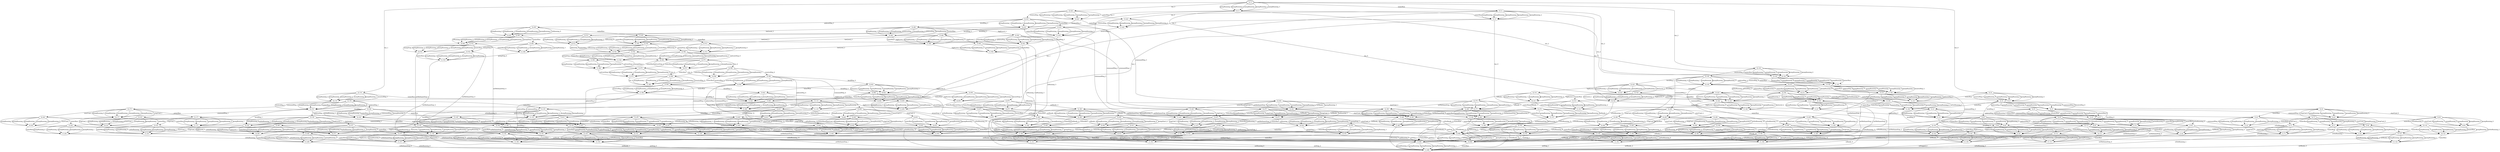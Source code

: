 digraph G {
center = TRUE;
mclimit = 10.0;
nodesep = 0.05;
node [ width=0.25, height=0.25, label="" ];
s0 [ peripheries=2 ];
s0 [label="(2,1)"];
s1 [label="(3,1)"];
s2 [label="(4,1)"];
s3 [label="(2,42)"];
s4 [label="(2,14)"];
s5 [label="(2,13)"];
s6 [label="(2,2)"];
s7 [label="(1,1)"];
s8 [label="(3,42)"];
s9 [label="(3,14)"];
s10 [label="(3,13)"];
s11 [label="(3,2)"];
s12 [label="(4,42)"];
s13 [label="(4,14)"];
s14 [label="(4,13)"];
s15 [label="(4,2)"];
s16 [label="(2,43)"];
s17 [label="(2,16)"];
s18 [label="(2,15)"];
s19 [label="(2,3)"];
s20 [label="(1,42)"];
s21 [label="(1,14)"];
s22 [label="(1,13)"];
s23 [label="(1,2)"];
s24 [label="(3,43)"];
s25 [label="(3,16)"];
s26 [label="(3,15)"];
s27 [label="(3,3)"];
s28 [label="(4,43)"];
s29 [label="(4,16)"];
s30 [label="(4,15)"];
s31 [label="(4,3)"];
s32 [label="(2,46)"];
s33 [label="(2,45)"];
s34 [label="(2,44)"];
s35 [label="(2,22)"];
s36 [label="(2,21)"];
s37 [label="(2,20)"];
s38 [label="(2,19)"];
s39 [label="(2,18)"];
s40 [label="(2,17)"];
s41 [label="(2,6)"];
s42 [label="(2,5)"];
s43 [label="(2,4)"];
s44 [label="(1,43)"];
s45 [label="(1,16)"];
s46 [label="(1,15)"];
s47 [label="(1,3)"];
s48 [label="(3,46)"];
s49 [label="(3,45)"];
s50 [label="(3,44)"];
s51 [label="(3,22)"];
s52 [label="(3,21)"];
s53 [label="(3,20)"];
s54 [label="(3,19)"];
s55 [label="(3,18)"];
s56 [label="(3,17)"];
s57 [label="(3,6)"];
s58 [label="(3,5)"];
s59 [label="(3,4)"];
s60 [label="(4,46)"];
s61 [label="(4,45)"];
s62 [label="(4,44)"];
s63 [label="(4,22)"];
s64 [label="(4,21)"];
s65 [label="(4,20)"];
s66 [label="(4,19)"];
s67 [label="(4,18)"];
s68 [label="(4,17)"];
s69 [label="(4,6)"];
s70 [label="(4,5)"];
s71 [label="(4,4)"];
s72 [label="(2,51)"];
s73 [label="(2,50)"];
s74 [label="(2,49)"];
s75 [label="(2,48)"];
s76 [label="(2,47)"];
s77 [label="(2,32)"];
s78 [label="(2,31)"];
s79 [label="(2,30)"];
s80 [label="(2,29)"];
s81 [label="(2,28)"];
s82 [label="(2,27)"];
s83 [label="(2,26)"];
s84 [label="(2,25)"];
s85 [label="(2,24)"];
s86 [label="(2,23)"];
s87 [label="(2,11)"];
s88 [label="(2,10)"];
s89 [label="(2,9)"];
s90 [label="(2,8)"];
s91 [label="(2,7)"];
s92 [label="(1,46)"];
s93 [label="(1,45)"];
s94 [label="(1,44)"];
s95 [label="(1,22)"];
s96 [label="(1,21)"];
s97 [label="(1,20)"];
s98 [label="(1,19)"];
s99 [label="(1,18)"];
s100 [label="(1,17)"];
s101 [label="(1,6)"];
s102 [label="(1,5)"];
s103 [label="(1,4)"];
s104 [label="(3,51)"];
s105 [label="(3,50)"];
s106 [label="(3,49)"];
s107 [label="(3,48)"];
s108 [label="(3,47)"];
s109 [label="(3,32)"];
s110 [label="(3,31)"];
s111 [label="(3,30)"];
s112 [label="(3,29)"];
s113 [label="(3,28)"];
s114 [label="(3,27)"];
s115 [label="(3,26)"];
s116 [label="(3,25)"];
s117 [label="(3,24)"];
s118 [label="(3,23)"];
s119 [label="(3,11)"];
s120 [label="(3,10)"];
s121 [label="(3,9)"];
s122 [label="(3,8)"];
s123 [label="(3,7)"];
s124 [label="(4,51)"];
s125 [label="(4,50)"];
s126 [label="(4,49)"];
s127 [label="(4,48)"];
s128 [label="(4,47)"];
s129 [label="(4,32)"];
s130 [label="(4,31)"];
s131 [label="(4,30)"];
s132 [label="(4,29)"];
s133 [label="(4,28)"];
s134 [label="(4,27)"];
s135 [label="(4,26)"];
s136 [label="(4,25)"];
s137 [label="(4,24)"];
s138 [label="(4,23)"];
s139 [label="(4,11)"];
s140 [label="(4,10)"];
s141 [label="(4,9)"];
s142 [label="(4,8)"];
s143 [label="(4,7)"];
s144 [label="(2,54)"];
s145 [label="(2,68)"];
s146 [label="(2,53)"];
s147 [label="(2,52)"];
s148 [label="(2,37)"];
s149 [label="(2,36)"];
s150 [label="(2,35)"];
s151 [label="(2,34)"];
s152 [label="(2,33)"];
s153 [label="(2,12)"];
s154 [label="(1,51)"];
s155 [label="(1,50)"];
s156 [label="(1,49)"];
s157 [label="(1,48)"];
s158 [label="(1,47)"];
s159 [label="(1,32)"];
s160 [label="(1,31)"];
s161 [label="(1,30)"];
s162 [label="(1,29)"];
s163 [label="(1,28)"];
s164 [label="(1,27)"];
s165 [label="(1,26)"];
s166 [label="(1,25)"];
s167 [label="(1,24)"];
s168 [label="(1,23)"];
s169 [label="(1,11)"];
s170 [label="(1,10)"];
s171 [label="(1,9)"];
s172 [label="(1,8)"];
s173 [label="(1,7)"];
s174 [label="(3,54)"];
s175 [label="(3,68)"];
s176 [label="(3,53)"];
s177 [label="(3,52)"];
s178 [label="(3,37)"];
s179 [label="(3,36)"];
s180 [label="(3,35)"];
s181 [label="(3,34)"];
s182 [label="(3,33)"];
s183 [label="(3,12)"];
s184 [label="(4,54)"];
s185 [label="(4,68)"];
s186 [label="(4,53)"];
s187 [label="(4,52)"];
s188 [label="(4,37)"];
s189 [label="(4,36)"];
s190 [label="(4,35)"];
s191 [label="(4,34)"];
s192 [label="(4,33)"];
s193 [label="(4,12)"];
s194 [label="(2,56)"];
s195 [label="(2,55)"];
s196 [label="(2,39)"];
s197 [label="(2,38)"];
s198 [label="(1,54)"];
s199 [label="(1,68)"];
s200 [label="(1,53)"];
s201 [label="(1,52)"];
s202 [label="(1,37)"];
s203 [label="(1,36)"];
s204 [label="(1,35)"];
s205 [label="(1,34)"];
s206 [label="(1,33)"];
s207 [label="(1,12)"];
s208 [label="(3,56)"];
s209 [label="(3,55)"];
s210 [label="(3,39)"];
s211 [label="(3,38)"];
s212 [label="(4,56)"];
s213 [label="(4,55)"];
s214 [label="(4,39)"];
s215 [label="(4,38)"];
s216 [label="(2,57)"];
s217 [label="(2,40)"];
s218 [label="(1,56)"];
s219 [label="(1,55)"];
s220 [label="(1,39)"];
s221 [label="(1,38)"];
s222 [label="(3,57)"];
s223 [label="(3,40)"];
s224 [label="(4,57)"];
s225 [label="(4,40)"];
s226 [label="(2,58)"];
s227 [label="(2,41)"];
s228 [label="(1,57)"];
s229 [label="(1,40)"];
s230 [label="(3,58)"];
s231 [label="(3,41)"];
s232 [label="(4,58)"];
s233 [label="(4,41)"];
s234 [label="(2,59)"];
s235 [label="(1,58)"];
s236 [label="(1,41)"];
s237 [label="(3,59)"];
s238 [label="(4,59)"];
s239 [label="(2,62)"];
s240 [label="(2,61)"];
s241 [label="(2,60)"];
s242 [label="(1,59)"];
s243 [label="(3,62)"];
s244 [label="(3,61)"];
s245 [label="(3,60)"];
s246 [label="(4,62)"];
s247 [label="(4,61)"];
s248 [label="(4,60)"];
s249 [label="(2,66)"];
s250 [label="(2,65)"];
s251 [label="(2,64)"];
s252 [label="(2,63)"];
s253 [label="(1,62)"];
s254 [label="(1,61)"];
s255 [label="(1,60)"];
s256 [label="(3,66)"];
s257 [label="(3,65)"];
s258 [label="(3,64)"];
s259 [label="(3,63)"];
s260 [label="(4,66)"];
s261 [label="(4,65)"];
s262 [label="(4,64)"];
s263 [label="(4,63)"];
s264 [label="(2,67)"];
s265 [label="(1,66)"];
s266 [label="(1,65)"];
s267 [label="(1,64)"];
s268 [label="(1,63)"];
s269 [label="(3,67)"];
s270 [label="(4,67)"];
s271 [label="(1,67)"];
s0->s1[label="waterRise"];
s0->s2[label="pumpRunning_0"];
s0->s2[label="pumpRunning_1"];
s0->s2[label="pumpRunning_2"];
s0->s2[label="pumpRunning_3"];
s0->s2[label="pumpRunning_4"];
s0->s3[label="tau_3"];
s0->s4[label="tau_2"];
s0->s5[label="tau_1"];
s0->s6[label="tau_0"];
s1->s7[label="pumpRunning_0"];
s1->s7[label="pumpRunning_1"];
s1->s7[label="pumpRunning_2"];
s1->s7[label="pumpRunning_3"];
s1->s7[label="pumpRunning_4"];
s1->s8[label="tau_3"];
s1->s9[label="tau_2"];
s1->s10[label="tau_1"];
s1->s11[label="tau_0"];
s2->s7[label="waterRise"];
s2->s12[label="tau_3"];
s2->s13[label="tau_2"];
s2->s14[label="tau_1"];
s2->s15[label="tau_0"];
s3->s8[label="waterRise"];
s3->s12[label="pumpRunning_0"];
s3->s12[label="pumpRunning_1"];
s3->s12[label="pumpRunning_2"];
s3->s12[label="pumpRunning_3"];
s3->s12[label="pumpRunning_4"];
s3->s16[label="receiveMsg_3"];
s4->s9[label="waterRise"];
s4->s13[label="pumpRunning_0"];
s4->s13[label="pumpRunning_1"];
s4->s13[label="pumpRunning_2"];
s4->s13[label="pumpRunning_3"];
s4->s13[label="pumpRunning_4"];
s4->s17[label="receiveMsg_2"];
s5->s10[label="waterRise"];
s5->s14[label="pumpRunning_0"];
s5->s14[label="pumpRunning_1"];
s5->s14[label="pumpRunning_2"];
s5->s14[label="pumpRunning_3"];
s5->s14[label="pumpRunning_4"];
s5->s18[label="receiveMsg_1"];
s6->s11[label="waterRise"];
s6->s15[label="pumpRunning_0"];
s6->s15[label="pumpRunning_1"];
s6->s15[label="pumpRunning_2"];
s6->s15[label="pumpRunning_3"];
s6->s15[label="pumpRunning_4"];
s6->s19[label="receiveMsg_0"];
s7->s20[label="tau_3"];
s7->s21[label="tau_2"];
s7->s22[label="tau_1"];
s7->s23[label="tau_0"];
s8->s20[label="pumpRunning_0"];
s8->s20[label="pumpRunning_1"];
s8->s20[label="pumpRunning_2"];
s8->s20[label="pumpRunning_3"];
s8->s20[label="pumpRunning_4"];
s8->s24[label="receiveMsg_3"];
s9->s21[label="pumpRunning_0"];
s9->s21[label="pumpRunning_1"];
s9->s21[label="pumpRunning_2"];
s9->s21[label="pumpRunning_3"];
s9->s21[label="pumpRunning_4"];
s9->s25[label="receiveMsg_2"];
s10->s22[label="pumpRunning_0"];
s10->s22[label="pumpRunning_1"];
s10->s22[label="pumpRunning_2"];
s10->s22[label="pumpRunning_3"];
s10->s22[label="pumpRunning_4"];
s10->s26[label="receiveMsg_1"];
s11->s23[label="pumpRunning_0"];
s11->s23[label="pumpRunning_1"];
s11->s23[label="pumpRunning_2"];
s11->s23[label="pumpRunning_3"];
s11->s23[label="pumpRunning_4"];
s11->s27[label="receiveMsg_0"];
s12->s20[label="waterRise"];
s12->s28[label="receiveMsg_3"];
s13->s21[label="waterRise"];
s13->s29[label="receiveMsg_2"];
s14->s22[label="waterRise"];
s14->s30[label="receiveMsg_1"];
s15->s23[label="waterRise"];
s15->s31[label="receiveMsg_0"];
s16->s24[label="waterRise"];
s16->s28[label="pumpRunning_0"];
s16->s28[label="pumpRunning_1"];
s16->s28[label="pumpRunning_2"];
s16->s28[label="pumpRunning_3"];
s16->s28[label="pumpRunning_4"];
s16->s32[label="levelMsg_3"];
s16->s33[label="palarmMsg_3"];
s16->s34[label="commandMsg_3"];
s17->s25[label="waterRise"];
s17->s29[label="pumpRunning_0"];
s17->s29[label="pumpRunning_1"];
s17->s29[label="pumpRunning_2"];
s17->s29[label="pumpRunning_3"];
s17->s29[label="pumpRunning_4"];
s17->s35[label="levelMsg_2"];
s17->s36[label="palarmMsg_2"];
s17->s37[label="commandMsg_2"];
s18->s26[label="waterRise"];
s18->s30[label="pumpRunning_0"];
s18->s30[label="pumpRunning_1"];
s18->s30[label="pumpRunning_2"];
s18->s30[label="pumpRunning_3"];
s18->s30[label="pumpRunning_4"];
s18->s38[label="levelMsg_1"];
s18->s39[label="palarmMsg_1"];
s18->s40[label="commandMsg_1"];
s19->s27[label="waterRise"];
s19->s31[label="pumpRunning_0"];
s19->s31[label="pumpRunning_1"];
s19->s31[label="pumpRunning_2"];
s19->s31[label="pumpRunning_3"];
s19->s31[label="pumpRunning_4"];
s19->s41[label="levelMsg_0"];
s19->s42[label="palarmMsg_0"];
s19->s43[label="commandMsg_0"];
s20->s44[label="receiveMsg_3"];
s21->s45[label="receiveMsg_2"];
s22->s46[label="receiveMsg_1"];
s23->s47[label="receiveMsg_0"];
s24->s44[label="pumpRunning_0"];
s24->s44[label="pumpRunning_1"];
s24->s44[label="pumpRunning_2"];
s24->s44[label="pumpRunning_3"];
s24->s44[label="pumpRunning_4"];
s24->s48[label="levelMsg_3"];
s24->s49[label="palarmMsg_3"];
s24->s50[label="commandMsg_3"];
s25->s45[label="pumpRunning_0"];
s25->s45[label="pumpRunning_1"];
s25->s45[label="pumpRunning_2"];
s25->s45[label="pumpRunning_3"];
s25->s45[label="pumpRunning_4"];
s25->s51[label="levelMsg_2"];
s25->s52[label="palarmMsg_2"];
s25->s53[label="commandMsg_2"];
s26->s46[label="pumpRunning_0"];
s26->s46[label="pumpRunning_1"];
s26->s46[label="pumpRunning_2"];
s26->s46[label="pumpRunning_3"];
s26->s46[label="pumpRunning_4"];
s26->s54[label="levelMsg_1"];
s26->s55[label="palarmMsg_1"];
s26->s56[label="commandMsg_1"];
s27->s47[label="pumpRunning_0"];
s27->s47[label="pumpRunning_1"];
s27->s47[label="pumpRunning_2"];
s27->s47[label="pumpRunning_3"];
s27->s47[label="pumpRunning_4"];
s27->s57[label="levelMsg_0"];
s27->s58[label="palarmMsg_0"];
s27->s59[label="commandMsg_0"];
s28->s44[label="waterRise"];
s28->s60[label="levelMsg_3"];
s28->s61[label="palarmMsg_3"];
s28->s62[label="commandMsg_3"];
s29->s45[label="waterRise"];
s29->s63[label="levelMsg_2"];
s29->s64[label="palarmMsg_2"];
s29->s65[label="commandMsg_2"];
s30->s46[label="waterRise"];
s30->s66[label="levelMsg_1"];
s30->s67[label="palarmMsg_1"];
s30->s68[label="commandMsg_1"];
s31->s47[label="waterRise"];
s31->s69[label="levelMsg_0"];
s31->s70[label="palarmMsg_0"];
s31->s71[label="commandMsg_0"];
s32->s48[label="waterRise"];
s32->s60[label="pumpRunning_0"];
s32->s60[label="pumpRunning_1"];
s32->s60[label="pumpRunning_2"];
s32->s60[label="pumpRunning_3"];
s32->s60[label="pumpRunning_4"];
s32->s72[label="lowLevel_3"];
s32->s73[label="highLevel_3"];
s33->s49[label="waterRise"];
s33->s61[label="pumpRunning_0"];
s33->s61[label="pumpRunning_1"];
s33->s61[label="pumpRunning_2"];
s33->s61[label="pumpRunning_3"];
s33->s61[label="pumpRunning_4"];
s33->s74[label="isRunning_0"];
s34->s50[label="waterRise"];
s34->s62[label="pumpRunning_0"];
s34->s62[label="pumpRunning_1"];
s34->s62[label="pumpRunning_2"];
s34->s62[label="pumpRunning_3"];
s34->s62[label="pumpRunning_4"];
s34->s75[label="startCmd_3"];
s34->s76[label="stopCmd_3"];
s35->s51[label="waterRise"];
s35->s63[label="pumpRunning_0"];
s35->s63[label="pumpRunning_1"];
s35->s63[label="pumpRunning_2"];
s35->s63[label="pumpRunning_3"];
s35->s63[label="pumpRunning_4"];
s35->s77[label="lowLevel_2"];
s35->s78[label="highLevel_2"];
s36->s52[label="waterRise"];
s36->s64[label="pumpRunning_0"];
s36->s64[label="pumpRunning_1"];
s36->s64[label="pumpRunning_2"];
s36->s64[label="pumpRunning_3"];
s36->s64[label="pumpRunning_4"];
s36->s79[label="isNotRunning_5"];
s37->s53[label="waterRise"];
s37->s65[label="pumpRunning_0"];
s37->s65[label="pumpRunning_1"];
s37->s65[label="pumpRunning_2"];
s37->s65[label="pumpRunning_3"];
s37->s65[label="pumpRunning_4"];
s37->s80[label="startCmd_2"];
s37->s81[label="stopCmd_2"];
s38->s54[label="waterRise"];
s38->s66[label="pumpRunning_0"];
s38->s66[label="pumpRunning_1"];
s38->s66[label="pumpRunning_2"];
s38->s66[label="pumpRunning_3"];
s38->s66[label="pumpRunning_4"];
s38->s82[label="lowLevel_1"];
s38->s83[label="highLevel_1"];
s39->s55[label="waterRise"];
s39->s67[label="pumpRunning_0"];
s39->s67[label="pumpRunning_1"];
s39->s67[label="pumpRunning_2"];
s39->s67[label="pumpRunning_3"];
s39->s67[label="pumpRunning_4"];
s39->s84[label="isNotRunning_4"];
s40->s56[label="waterRise"];
s40->s68[label="pumpRunning_0"];
s40->s68[label="pumpRunning_1"];
s40->s68[label="pumpRunning_2"];
s40->s68[label="pumpRunning_3"];
s40->s68[label="pumpRunning_4"];
s40->s85[label="startCmd_1"];
s40->s86[label="stopCmd_1"];
s41->s57[label="waterRise"];
s41->s69[label="pumpRunning_0"];
s41->s69[label="pumpRunning_1"];
s41->s69[label="pumpRunning_2"];
s41->s69[label="pumpRunning_3"];
s41->s69[label="pumpRunning_4"];
s41->s87[label="lowLevel_0"];
s41->s88[label="highLevel_0"];
s42->s58[label="waterRise"];
s42->s70[label="pumpRunning_0"];
s42->s70[label="pumpRunning_1"];
s42->s70[label="pumpRunning_2"];
s42->s70[label="pumpRunning_3"];
s42->s70[label="pumpRunning_4"];
s42->s89[label="isNotRunning_0"];
s43->s59[label="waterRise"];
s43->s71[label="pumpRunning_0"];
s43->s71[label="pumpRunning_1"];
s43->s71[label="pumpRunning_2"];
s43->s71[label="pumpRunning_3"];
s43->s71[label="pumpRunning_4"];
s43->s90[label="startCmd_0"];
s43->s91[label="stopCmd_0"];
s44->s92[label="levelMsg_3"];
s44->s93[label="palarmMsg_3"];
s44->s94[label="commandMsg_3"];
s45->s95[label="levelMsg_2"];
s45->s96[label="palarmMsg_2"];
s45->s97[label="commandMsg_2"];
s46->s98[label="levelMsg_1"];
s46->s99[label="palarmMsg_1"];
s46->s100[label="commandMsg_1"];
s47->s101[label="levelMsg_0"];
s47->s102[label="palarmMsg_0"];
s47->s103[label="commandMsg_0"];
s48->s92[label="pumpRunning_0"];
s48->s92[label="pumpRunning_1"];
s48->s92[label="pumpRunning_2"];
s48->s92[label="pumpRunning_3"];
s48->s92[label="pumpRunning_4"];
s48->s104[label="lowLevel_3"];
s48->s105[label="highLevel_3"];
s49->s93[label="pumpRunning_0"];
s49->s93[label="pumpRunning_1"];
s49->s93[label="pumpRunning_2"];
s49->s93[label="pumpRunning_3"];
s49->s93[label="pumpRunning_4"];
s49->s106[label="isRunning_0"];
s50->s94[label="pumpRunning_0"];
s50->s94[label="pumpRunning_1"];
s50->s94[label="pumpRunning_2"];
s50->s94[label="pumpRunning_3"];
s50->s94[label="pumpRunning_4"];
s50->s107[label="startCmd_3"];
s50->s108[label="stopCmd_3"];
s51->s95[label="pumpRunning_0"];
s51->s95[label="pumpRunning_1"];
s51->s95[label="pumpRunning_2"];
s51->s95[label="pumpRunning_3"];
s51->s95[label="pumpRunning_4"];
s51->s109[label="lowLevel_2"];
s51->s110[label="highLevel_2"];
s52->s96[label="pumpRunning_0"];
s52->s96[label="pumpRunning_1"];
s52->s96[label="pumpRunning_2"];
s52->s96[label="pumpRunning_3"];
s52->s96[label="pumpRunning_4"];
s52->s111[label="isNotRunning_5"];
s53->s97[label="pumpRunning_0"];
s53->s97[label="pumpRunning_1"];
s53->s97[label="pumpRunning_2"];
s53->s97[label="pumpRunning_3"];
s53->s97[label="pumpRunning_4"];
s53->s112[label="startCmd_2"];
s53->s113[label="stopCmd_2"];
s54->s98[label="pumpRunning_0"];
s54->s98[label="pumpRunning_1"];
s54->s98[label="pumpRunning_2"];
s54->s98[label="pumpRunning_3"];
s54->s98[label="pumpRunning_4"];
s54->s114[label="lowLevel_1"];
s54->s115[label="highLevel_1"];
s55->s99[label="pumpRunning_0"];
s55->s99[label="pumpRunning_1"];
s55->s99[label="pumpRunning_2"];
s55->s99[label="pumpRunning_3"];
s55->s99[label="pumpRunning_4"];
s55->s116[label="isNotRunning_4"];
s56->s100[label="pumpRunning_0"];
s56->s100[label="pumpRunning_1"];
s56->s100[label="pumpRunning_2"];
s56->s100[label="pumpRunning_3"];
s56->s100[label="pumpRunning_4"];
s56->s117[label="startCmd_1"];
s56->s118[label="stopCmd_1"];
s57->s101[label="pumpRunning_0"];
s57->s101[label="pumpRunning_1"];
s57->s101[label="pumpRunning_2"];
s57->s101[label="pumpRunning_3"];
s57->s101[label="pumpRunning_4"];
s57->s119[label="lowLevel_0"];
s57->s120[label="highLevel_0"];
s58->s102[label="pumpRunning_0"];
s58->s102[label="pumpRunning_1"];
s58->s102[label="pumpRunning_2"];
s58->s102[label="pumpRunning_3"];
s58->s102[label="pumpRunning_4"];
s58->s121[label="isNotRunning_0"];
s59->s103[label="pumpRunning_0"];
s59->s103[label="pumpRunning_1"];
s59->s103[label="pumpRunning_2"];
s59->s103[label="pumpRunning_3"];
s59->s103[label="pumpRunning_4"];
s59->s122[label="startCmd_0"];
s59->s123[label="stopCmd_0"];
s60->s92[label="waterRise"];
s60->s124[label="lowLevel_3"];
s60->s125[label="highLevel_3"];
s61->s93[label="waterRise"];
s61->s126[label="isRunning_0"];
s62->s94[label="waterRise"];
s62->s127[label="startCmd_3"];
s62->s128[label="stopCmd_3"];
s63->s95[label="waterRise"];
s63->s129[label="lowLevel_2"];
s63->s130[label="highLevel_2"];
s64->s96[label="waterRise"];
s64->s131[label="isNotRunning_5"];
s65->s97[label="waterRise"];
s65->s132[label="startCmd_2"];
s65->s133[label="stopCmd_2"];
s66->s98[label="waterRise"];
s66->s134[label="lowLevel_1"];
s66->s135[label="highLevel_1"];
s67->s99[label="waterRise"];
s67->s136[label="isNotRunning_4"];
s68->s100[label="waterRise"];
s68->s137[label="startCmd_1"];
s68->s138[label="stopCmd_1"];
s69->s101[label="waterRise"];
s69->s139[label="lowLevel_0"];
s69->s140[label="highLevel_0"];
s70->s102[label="waterRise"];
s70->s141[label="isNotRunning_0"];
s71->s103[label="waterRise"];
s71->s142[label="startCmd_0"];
s71->s143[label="stopCmd_0"];
s72->s104[label="waterRise"];
s72->s124[label="pumpRunning_0"];
s72->s124[label="pumpRunning_1"];
s72->s124[label="pumpRunning_2"];
s72->s124[label="pumpRunning_3"];
s72->s124[label="pumpRunning_4"];
s72->s144[label="isRunning_4"];
s73->s105[label="waterRise"];
s73->s125[label="pumpRunning_0"];
s73->s125[label="pumpRunning_1"];
s73->s125[label="pumpRunning_2"];
s73->s125[label="pumpRunning_3"];
s73->s125[label="pumpRunning_4"];
s73->s145[label="isRunning_3"];
s74->s106[label="waterRise"];
s74->s126[label="pumpRunning_0"];
s74->s126[label="pumpRunning_1"];
s74->s126[label="pumpRunning_2"];
s74->s126[label="pumpRunning_3"];
s74->s126[label="pumpRunning_4"];
s74->s146[label="pumpStop_0"];
s75->s107[label="waterRise"];
s75->s127[label="pumpRunning_0"];
s75->s127[label="pumpRunning_1"];
s75->s127[label="pumpRunning_2"];
s75->s127[label="pumpRunning_3"];
s75->s127[label="pumpRunning_4"];
s75->s145[label="isRunning_2"];
s76->s108[label="waterRise"];
s76->s128[label="pumpRunning_0"];
s76->s128[label="pumpRunning_1"];
s76->s128[label="pumpRunning_2"];
s76->s128[label="pumpRunning_3"];
s76->s128[label="pumpRunning_4"];
s76->s147[label="isRunning_1"];
s77->s109[label="waterRise"];
s77->s129[label="pumpRunning_0"];
s77->s129[label="pumpRunning_1"];
s77->s129[label="pumpRunning_2"];
s77->s129[label="pumpRunning_3"];
s77->s129[label="pumpRunning_4"];
s77->s145[label="isNotRunning_11"];
s78->s110[label="waterRise"];
s78->s130[label="pumpRunning_0"];
s78->s130[label="pumpRunning_1"];
s78->s130[label="pumpRunning_2"];
s78->s130[label="pumpRunning_3"];
s78->s130[label="pumpRunning_4"];
s78->s148[label="isReady_1"];
s79->s111[label="waterRise"];
s79->s131[label="pumpRunning_0"];
s79->s131[label="pumpRunning_1"];
s79->s131[label="pumpRunning_2"];
s79->s131[label="pumpRunning_3"];
s79->s131[label="pumpRunning_4"];
s79->s145[label="setMethaneStop_2"];
s80->s112[label="waterRise"];
s80->s132[label="pumpRunning_0"];
s80->s132[label="pumpRunning_1"];
s80->s132[label="pumpRunning_2"];
s80->s132[label="pumpRunning_3"];
s80->s132[label="pumpRunning_4"];
s80->s145[label="isReady_0"];
s80->s149[label="isNotRunning_10"];
s81->s113[label="waterRise"];
s81->s133[label="pumpRunning_0"];
s81->s133[label="pumpRunning_1"];
s81->s133[label="pumpRunning_2"];
s81->s133[label="pumpRunning_3"];
s81->s133[label="pumpRunning_4"];
s81->s150[label="isNotRunning_9"];
s82->s114[label="waterRise"];
s82->s134[label="pumpRunning_0"];
s82->s134[label="pumpRunning_1"];
s82->s134[label="pumpRunning_2"];
s82->s134[label="pumpRunning_3"];
s82->s134[label="pumpRunning_4"];
s82->s145[label="isNotRunning_8"];
s83->s115[label="waterRise"];
s83->s135[label="pumpRunning_0"];
s83->s135[label="pumpRunning_1"];
s83->s135[label="pumpRunning_2"];
s83->s135[label="pumpRunning_3"];
s83->s135[label="pumpRunning_4"];
s83->s145[label="isMethaneStop_0"];
s84->s116[label="waterRise"];
s84->s136[label="pumpRunning_0"];
s84->s136[label="pumpRunning_1"];
s84->s136[label="pumpRunning_2"];
s84->s136[label="pumpRunning_3"];
s84->s136[label="pumpRunning_4"];
s84->s145[label="setMethaneStop_1"];
s85->s117[label="waterRise"];
s85->s137[label="pumpRunning_0"];
s85->s137[label="pumpRunning_1"];
s85->s137[label="pumpRunning_2"];
s85->s137[label="pumpRunning_3"];
s85->s137[label="pumpRunning_4"];
s85->s151[label="isNotRunning_7"];
s86->s118[label="waterRise"];
s86->s138[label="pumpRunning_0"];
s86->s138[label="pumpRunning_1"];
s86->s138[label="pumpRunning_2"];
s86->s138[label="pumpRunning_3"];
s86->s138[label="pumpRunning_4"];
s86->s152[label="isNotRunning_6"];
s87->s119[label="waterRise"];
s87->s139[label="pumpRunning_0"];
s87->s139[label="pumpRunning_1"];
s87->s139[label="pumpRunning_2"];
s87->s139[label="pumpRunning_3"];
s87->s139[label="pumpRunning_4"];
s87->s145[label="isNotRunning_3"];
s88->s120[label="waterRise"];
s88->s140[label="pumpRunning_0"];
s88->s140[label="pumpRunning_1"];
s88->s140[label="pumpRunning_2"];
s88->s140[label="pumpRunning_3"];
s88->s140[label="pumpRunning_4"];
s88->s145[label="isStopped_0"];
s89->s121[label="waterRise"];
s89->s141[label="pumpRunning_0"];
s89->s141[label="pumpRunning_1"];
s89->s141[label="pumpRunning_2"];
s89->s141[label="pumpRunning_3"];
s89->s141[label="pumpRunning_4"];
s89->s145[label="setMethaneStop_0"];
s90->s122[label="waterRise"];
s90->s142[label="pumpRunning_0"];
s90->s142[label="pumpRunning_1"];
s90->s142[label="pumpRunning_2"];
s90->s142[label="pumpRunning_3"];
s90->s142[label="pumpRunning_4"];
s90->s153[label="isNotRunning_2"];
s91->s123[label="waterRise"];
s91->s143[label="pumpRunning_0"];
s91->s143[label="pumpRunning_1"];
s91->s143[label="pumpRunning_2"];
s91->s143[label="pumpRunning_3"];
s91->s143[label="pumpRunning_4"];
s91->s145[label="isNotRunning_1"];
s92->s154[label="lowLevel_3"];
s92->s155[label="highLevel_3"];
s93->s156[label="isRunning_0"];
s94->s157[label="startCmd_3"];
s94->s158[label="stopCmd_3"];
s95->s159[label="lowLevel_2"];
s95->s160[label="highLevel_2"];
s96->s161[label="isNotRunning_5"];
s97->s162[label="startCmd_2"];
s97->s163[label="stopCmd_2"];
s98->s164[label="lowLevel_1"];
s98->s165[label="highLevel_1"];
s99->s166[label="isNotRunning_4"];
s100->s167[label="startCmd_1"];
s100->s168[label="stopCmd_1"];
s101->s169[label="lowLevel_0"];
s101->s170[label="highLevel_0"];
s102->s171[label="isNotRunning_0"];
s103->s172[label="startCmd_0"];
s103->s173[label="stopCmd_0"];
s104->s154[label="pumpRunning_0"];
s104->s154[label="pumpRunning_1"];
s104->s154[label="pumpRunning_2"];
s104->s154[label="pumpRunning_3"];
s104->s154[label="pumpRunning_4"];
s104->s174[label="isRunning_4"];
s105->s155[label="pumpRunning_0"];
s105->s155[label="pumpRunning_1"];
s105->s155[label="pumpRunning_2"];
s105->s155[label="pumpRunning_3"];
s105->s155[label="pumpRunning_4"];
s105->s175[label="isRunning_3"];
s106->s156[label="pumpRunning_0"];
s106->s156[label="pumpRunning_1"];
s106->s156[label="pumpRunning_2"];
s106->s156[label="pumpRunning_3"];
s106->s156[label="pumpRunning_4"];
s106->s176[label="pumpStop_0"];
s107->s157[label="pumpRunning_0"];
s107->s157[label="pumpRunning_1"];
s107->s157[label="pumpRunning_2"];
s107->s157[label="pumpRunning_3"];
s107->s157[label="pumpRunning_4"];
s107->s175[label="isRunning_2"];
s108->s158[label="pumpRunning_0"];
s108->s158[label="pumpRunning_1"];
s108->s158[label="pumpRunning_2"];
s108->s158[label="pumpRunning_3"];
s108->s158[label="pumpRunning_4"];
s108->s177[label="isRunning_1"];
s109->s159[label="pumpRunning_0"];
s109->s159[label="pumpRunning_1"];
s109->s159[label="pumpRunning_2"];
s109->s159[label="pumpRunning_3"];
s109->s159[label="pumpRunning_4"];
s109->s175[label="isNotRunning_11"];
s110->s160[label="pumpRunning_0"];
s110->s160[label="pumpRunning_1"];
s110->s160[label="pumpRunning_2"];
s110->s160[label="pumpRunning_3"];
s110->s160[label="pumpRunning_4"];
s110->s178[label="isReady_1"];
s111->s161[label="pumpRunning_0"];
s111->s161[label="pumpRunning_1"];
s111->s161[label="pumpRunning_2"];
s111->s161[label="pumpRunning_3"];
s111->s161[label="pumpRunning_4"];
s111->s175[label="setMethaneStop_2"];
s112->s162[label="pumpRunning_0"];
s112->s162[label="pumpRunning_1"];
s112->s162[label="pumpRunning_2"];
s112->s162[label="pumpRunning_3"];
s112->s162[label="pumpRunning_4"];
s112->s175[label="isReady_0"];
s112->s179[label="isNotRunning_10"];
s113->s163[label="pumpRunning_0"];
s113->s163[label="pumpRunning_1"];
s113->s163[label="pumpRunning_2"];
s113->s163[label="pumpRunning_3"];
s113->s163[label="pumpRunning_4"];
s113->s180[label="isNotRunning_9"];
s114->s164[label="pumpRunning_0"];
s114->s164[label="pumpRunning_1"];
s114->s164[label="pumpRunning_2"];
s114->s164[label="pumpRunning_3"];
s114->s164[label="pumpRunning_4"];
s114->s175[label="isNotRunning_8"];
s115->s165[label="pumpRunning_0"];
s115->s165[label="pumpRunning_1"];
s115->s165[label="pumpRunning_2"];
s115->s165[label="pumpRunning_3"];
s115->s165[label="pumpRunning_4"];
s115->s175[label="isMethaneStop_0"];
s116->s166[label="pumpRunning_0"];
s116->s166[label="pumpRunning_1"];
s116->s166[label="pumpRunning_2"];
s116->s166[label="pumpRunning_3"];
s116->s166[label="pumpRunning_4"];
s116->s175[label="setMethaneStop_1"];
s117->s167[label="pumpRunning_0"];
s117->s167[label="pumpRunning_1"];
s117->s167[label="pumpRunning_2"];
s117->s167[label="pumpRunning_3"];
s117->s167[label="pumpRunning_4"];
s117->s181[label="isNotRunning_7"];
s118->s168[label="pumpRunning_0"];
s118->s168[label="pumpRunning_1"];
s118->s168[label="pumpRunning_2"];
s118->s168[label="pumpRunning_3"];
s118->s168[label="pumpRunning_4"];
s118->s182[label="isNotRunning_6"];
s119->s169[label="pumpRunning_0"];
s119->s169[label="pumpRunning_1"];
s119->s169[label="pumpRunning_2"];
s119->s169[label="pumpRunning_3"];
s119->s169[label="pumpRunning_4"];
s119->s175[label="isNotRunning_3"];
s120->s170[label="pumpRunning_0"];
s120->s170[label="pumpRunning_1"];
s120->s170[label="pumpRunning_2"];
s120->s170[label="pumpRunning_3"];
s120->s170[label="pumpRunning_4"];
s120->s175[label="isStopped_0"];
s121->s171[label="pumpRunning_0"];
s121->s171[label="pumpRunning_1"];
s121->s171[label="pumpRunning_2"];
s121->s171[label="pumpRunning_3"];
s121->s171[label="pumpRunning_4"];
s121->s175[label="setMethaneStop_0"];
s122->s172[label="pumpRunning_0"];
s122->s172[label="pumpRunning_1"];
s122->s172[label="pumpRunning_2"];
s122->s172[label="pumpRunning_3"];
s122->s172[label="pumpRunning_4"];
s122->s183[label="isNotRunning_2"];
s123->s173[label="pumpRunning_0"];
s123->s173[label="pumpRunning_1"];
s123->s173[label="pumpRunning_2"];
s123->s173[label="pumpRunning_3"];
s123->s173[label="pumpRunning_4"];
s123->s175[label="isNotRunning_1"];
s124->s154[label="waterRise"];
s124->s184[label="isRunning_4"];
s125->s155[label="waterRise"];
s125->s185[label="isRunning_3"];
s126->s156[label="waterRise"];
s126->s186[label="pumpStop_0"];
s127->s157[label="waterRise"];
s127->s185[label="isRunning_2"];
s128->s158[label="waterRise"];
s128->s187[label="isRunning_1"];
s129->s159[label="waterRise"];
s129->s185[label="isNotRunning_11"];
s130->s160[label="waterRise"];
s130->s188[label="isReady_1"];
s131->s161[label="waterRise"];
s131->s185[label="setMethaneStop_2"];
s132->s162[label="waterRise"];
s132->s185[label="isReady_0"];
s132->s189[label="isNotRunning_10"];
s133->s163[label="waterRise"];
s133->s190[label="isNotRunning_9"];
s134->s164[label="waterRise"];
s134->s185[label="isNotRunning_8"];
s135->s165[label="waterRise"];
s135->s185[label="isMethaneStop_0"];
s136->s166[label="waterRise"];
s136->s185[label="setMethaneStop_1"];
s137->s167[label="waterRise"];
s137->s191[label="isNotRunning_7"];
s138->s168[label="waterRise"];
s138->s192[label="isNotRunning_6"];
s139->s169[label="waterRise"];
s139->s185[label="isNotRunning_3"];
s140->s170[label="waterRise"];
s140->s185[label="isStopped_0"];
s141->s171[label="waterRise"];
s141->s185[label="setMethaneStop_0"];
s142->s172[label="waterRise"];
s142->s193[label="isNotRunning_2"];
s143->s173[label="waterRise"];
s143->s185[label="isNotRunning_1"];
s144->s174[label="waterRise"];
s144->s184[label="pumpRunning_0"];
s144->s184[label="pumpRunning_1"];
s144->s184[label="pumpRunning_2"];
s144->s184[label="pumpRunning_3"];
s144->s184[label="pumpRunning_4"];
s144->s194[label="pumpStop_2"];
s145->s175[label="waterRise"];
s145->s185[label="pumpRunning_0"];
s145->s185[label="pumpRunning_1"];
s145->s185[label="pumpRunning_2"];
s145->s185[label="pumpRunning_3"];
s145->s185[label="pumpRunning_4"];
s146->s176[label="waterRise"];
s146->s186[label="pumpRunning_0"];
s146->s186[label="pumpRunning_1"];
s146->s186[label="pumpRunning_2"];
s146->s186[label="pumpRunning_3"];
s146->s186[label="pumpRunning_4"];
s146->s145[label="setMethaneStop_4"];
s147->s177[label="waterRise"];
s147->s187[label="pumpRunning_0"];
s147->s187[label="pumpRunning_1"];
s147->s187[label="pumpRunning_2"];
s147->s187[label="pumpRunning_3"];
s147->s187[label="pumpRunning_4"];
s147->s195[label="pumpStop_1"];
s148->s178[label="waterRise"];
s148->s188[label="pumpRunning_0"];
s148->s188[label="pumpRunning_1"];
s148->s188[label="pumpRunning_2"];
s148->s188[label="pumpRunning_3"];
s148->s188[label="pumpRunning_4"];
s148->s196[label="setMethaneStop_3"];
s148->s197[label="setReady_3"];
s149->s179[label="waterRise"];
s149->s189[label="pumpRunning_0"];
s149->s189[label="pumpRunning_1"];
s149->s189[label="pumpRunning_2"];
s149->s189[label="pumpRunning_3"];
s149->s189[label="pumpRunning_4"];
s149->s145[label="setReady_2"];
s150->s180[label="waterRise"];
s150->s190[label="pumpRunning_0"];
s150->s190[label="pumpRunning_1"];
s150->s190[label="pumpRunning_2"];
s150->s190[label="pumpRunning_3"];
s150->s190[label="pumpRunning_4"];
s150->s145[label="setStop_1"];
s151->s181[label="waterRise"];
s151->s191[label="pumpRunning_0"];
s151->s191[label="pumpRunning_1"];
s151->s191[label="pumpRunning_2"];
s151->s191[label="pumpRunning_3"];
s151->s191[label="pumpRunning_4"];
s151->s145[label="setReady_1"];
s152->s182[label="waterRise"];
s152->s192[label="pumpRunning_0"];
s152->s192[label="pumpRunning_1"];
s152->s192[label="pumpRunning_2"];
s152->s192[label="pumpRunning_3"];
s152->s192[label="pumpRunning_4"];
s152->s145[label="setStop_0"];
s153->s183[label="waterRise"];
s153->s193[label="pumpRunning_0"];
s153->s193[label="pumpRunning_1"];
s153->s193[label="pumpRunning_2"];
s153->s193[label="pumpRunning_3"];
s153->s193[label="pumpRunning_4"];
s153->s145[label="setReady_0"];
s154->s198[label="isRunning_4"];
s155->s199[label="isRunning_3"];
s156->s200[label="pumpStop_0"];
s157->s199[label="isRunning_2"];
s158->s201[label="isRunning_1"];
s159->s199[label="isNotRunning_11"];
s160->s202[label="isReady_1"];
s161->s199[label="setMethaneStop_2"];
s162->s199[label="isReady_0"];
s162->s203[label="isNotRunning_10"];
s163->s204[label="isNotRunning_9"];
s164->s199[label="isNotRunning_8"];
s165->s199[label="isMethaneStop_0"];
s166->s199[label="setMethaneStop_1"];
s167->s205[label="isNotRunning_7"];
s168->s206[label="isNotRunning_6"];
s169->s199[label="isNotRunning_3"];
s170->s199[label="isStopped_0"];
s171->s199[label="setMethaneStop_0"];
s172->s207[label="isNotRunning_2"];
s173->s199[label="isNotRunning_1"];
s174->s198[label="pumpRunning_0"];
s174->s198[label="pumpRunning_1"];
s174->s198[label="pumpRunning_2"];
s174->s198[label="pumpRunning_3"];
s174->s198[label="pumpRunning_4"];
s174->s208[label="pumpStop_2"];
s175->s199[label="pumpRunning_0"];
s175->s199[label="pumpRunning_1"];
s175->s199[label="pumpRunning_2"];
s175->s199[label="pumpRunning_3"];
s175->s199[label="pumpRunning_4"];
s176->s200[label="pumpRunning_0"];
s176->s200[label="pumpRunning_1"];
s176->s200[label="pumpRunning_2"];
s176->s200[label="pumpRunning_3"];
s176->s200[label="pumpRunning_4"];
s176->s175[label="setMethaneStop_4"];
s177->s201[label="pumpRunning_0"];
s177->s201[label="pumpRunning_1"];
s177->s201[label="pumpRunning_2"];
s177->s201[label="pumpRunning_3"];
s177->s201[label="pumpRunning_4"];
s177->s209[label="pumpStop_1"];
s178->s202[label="pumpRunning_0"];
s178->s202[label="pumpRunning_1"];
s178->s202[label="pumpRunning_2"];
s178->s202[label="pumpRunning_3"];
s178->s202[label="pumpRunning_4"];
s178->s210[label="setMethaneStop_3"];
s178->s211[label="setReady_3"];
s179->s203[label="pumpRunning_0"];
s179->s203[label="pumpRunning_1"];
s179->s203[label="pumpRunning_2"];
s179->s203[label="pumpRunning_3"];
s179->s203[label="pumpRunning_4"];
s179->s175[label="setReady_2"];
s180->s204[label="pumpRunning_0"];
s180->s204[label="pumpRunning_1"];
s180->s204[label="pumpRunning_2"];
s180->s204[label="pumpRunning_3"];
s180->s204[label="pumpRunning_4"];
s180->s175[label="setStop_1"];
s181->s205[label="pumpRunning_0"];
s181->s205[label="pumpRunning_1"];
s181->s205[label="pumpRunning_2"];
s181->s205[label="pumpRunning_3"];
s181->s205[label="pumpRunning_4"];
s181->s175[label="setReady_1"];
s182->s206[label="pumpRunning_0"];
s182->s206[label="pumpRunning_1"];
s182->s206[label="pumpRunning_2"];
s182->s206[label="pumpRunning_3"];
s182->s206[label="pumpRunning_4"];
s182->s175[label="setStop_0"];
s183->s207[label="pumpRunning_0"];
s183->s207[label="pumpRunning_1"];
s183->s207[label="pumpRunning_2"];
s183->s207[label="pumpRunning_3"];
s183->s207[label="pumpRunning_4"];
s183->s175[label="setReady_0"];
s184->s198[label="waterRise"];
s184->s212[label="pumpStop_2"];
s185->s199[label="waterRise"];
s186->s200[label="waterRise"];
s186->s185[label="setMethaneStop_4"];
s187->s201[label="waterRise"];
s187->s213[label="pumpStop_1"];
s188->s202[label="waterRise"];
s188->s214[label="setMethaneStop_3"];
s188->s215[label="setReady_3"];
s189->s203[label="waterRise"];
s189->s185[label="setReady_2"];
s190->s204[label="waterRise"];
s190->s185[label="setStop_1"];
s191->s205[label="waterRise"];
s191->s185[label="setReady_1"];
s192->s206[label="waterRise"];
s192->s185[label="setStop_0"];
s193->s207[label="waterRise"];
s193->s185[label="setReady_0"];
s194->s208[label="waterRise"];
s194->s212[label="pumpRunning_0"];
s194->s212[label="pumpRunning_1"];
s194->s212[label="pumpRunning_2"];
s194->s212[label="pumpRunning_3"];
s194->s212[label="pumpRunning_4"];
s194->s216[label="setLowStop_0"];
s195->s209[label="waterRise"];
s195->s213[label="pumpRunning_0"];
s195->s213[label="pumpRunning_1"];
s195->s213[label="pumpRunning_2"];
s195->s213[label="pumpRunning_3"];
s195->s213[label="pumpRunning_4"];
s195->s145[label="setStop_2"];
s196->s210[label="waterRise"];
s196->s214[label="pumpRunning_0"];
s196->s214[label="pumpRunning_1"];
s196->s214[label="pumpRunning_2"];
s196->s214[label="pumpRunning_3"];
s196->s214[label="pumpRunning_4"];
s196->s145[label="isNotReady_0"];
s197->s211[label="waterRise"];
s197->s215[label="pumpRunning_0"];
s197->s215[label="pumpRunning_1"];
s197->s215[label="pumpRunning_2"];
s197->s215[label="pumpRunning_3"];
s197->s215[label="pumpRunning_4"];
s197->s217[label="isReady_2"];
s198->s218[label="pumpStop_2"];
s200->s199[label="setMethaneStop_4"];
s201->s219[label="pumpStop_1"];
s202->s220[label="setMethaneStop_3"];
s202->s221[label="setReady_3"];
s203->s199[label="setReady_2"];
s204->s199[label="setStop_1"];
s205->s199[label="setReady_1"];
s206->s199[label="setStop_0"];
s207->s199[label="setReady_0"];
s208->s218[label="pumpRunning_0"];
s208->s218[label="pumpRunning_1"];
s208->s218[label="pumpRunning_2"];
s208->s218[label="pumpRunning_3"];
s208->s218[label="pumpRunning_4"];
s208->s222[label="setLowStop_0"];
s209->s219[label="pumpRunning_0"];
s209->s219[label="pumpRunning_1"];
s209->s219[label="pumpRunning_2"];
s209->s219[label="pumpRunning_3"];
s209->s219[label="pumpRunning_4"];
s209->s175[label="setStop_2"];
s210->s220[label="pumpRunning_0"];
s210->s220[label="pumpRunning_1"];
s210->s220[label="pumpRunning_2"];
s210->s220[label="pumpRunning_3"];
s210->s220[label="pumpRunning_4"];
s210->s175[label="isNotReady_0"];
s211->s221[label="pumpRunning_0"];
s211->s221[label="pumpRunning_1"];
s211->s221[label="pumpRunning_2"];
s211->s221[label="pumpRunning_3"];
s211->s221[label="pumpRunning_4"];
s211->s223[label="isReady_2"];
s212->s218[label="waterRise"];
s212->s224[label="setLowStop_0"];
s213->s219[label="waterRise"];
s213->s185[label="setStop_2"];
s214->s220[label="waterRise"];
s214->s185[label="isNotReady_0"];
s215->s221[label="waterRise"];
s215->s225[label="isReady_2"];
s216->s222[label="waterRise"];
s216->s224[label="pumpRunning_0"];
s216->s224[label="pumpRunning_1"];
s216->s224[label="pumpRunning_2"];
s216->s224[label="pumpRunning_3"];
s216->s224[label="pumpRunning_4"];
s216->s226[label="tau_4"];
s217->s223[label="waterRise"];
s217->s225[label="pumpRunning_0"];
s217->s225[label="pumpRunning_1"];
s217->s225[label="pumpRunning_2"];
s217->s225[label="pumpRunning_3"];
s217->s225[label="pumpRunning_4"];
s217->s227[label="pumpStart_0"];
s218->s228[label="setLowStop_0"];
s219->s199[label="setStop_2"];
s220->s199[label="isNotReady_0"];
s221->s229[label="isReady_2"];
s222->s228[label="pumpRunning_0"];
s222->s228[label="pumpRunning_1"];
s222->s228[label="pumpRunning_2"];
s222->s228[label="pumpRunning_3"];
s222->s228[label="pumpRunning_4"];
s222->s230[label="tau_4"];
s223->s229[label="pumpRunning_0"];
s223->s229[label="pumpRunning_1"];
s223->s229[label="pumpRunning_2"];
s223->s229[label="pumpRunning_3"];
s223->s229[label="pumpRunning_4"];
s223->s231[label="pumpStart_0"];
s224->s228[label="waterRise"];
s224->s232[label="tau_4"];
s225->s229[label="waterRise"];
s225->s233[label="pumpStart_0"];
s226->s230[label="waterRise"];
s226->s232[label="pumpRunning_0"];
s226->s232[label="pumpRunning_1"];
s226->s232[label="pumpRunning_2"];
s226->s232[label="pumpRunning_3"];
s226->s232[label="pumpRunning_4"];
s226->s234[label="receiveMsg_4"];
s227->s231[label="waterRise"];
s227->s233[label="pumpRunning_0"];
s227->s233[label="pumpRunning_1"];
s227->s233[label="pumpRunning_2"];
s227->s233[label="pumpRunning_3"];
s227->s233[label="pumpRunning_4"];
s227->s145[label="setRunning_0"];
s228->s235[label="tau_4"];
s229->s236[label="pumpStart_0"];
s230->s235[label="pumpRunning_0"];
s230->s235[label="pumpRunning_1"];
s230->s235[label="pumpRunning_2"];
s230->s235[label="pumpRunning_3"];
s230->s235[label="pumpRunning_4"];
s230->s237[label="receiveMsg_4"];
s231->s236[label="pumpRunning_0"];
s231->s236[label="pumpRunning_1"];
s231->s236[label="pumpRunning_2"];
s231->s236[label="pumpRunning_3"];
s231->s236[label="pumpRunning_4"];
s231->s175[label="setRunning_0"];
s232->s235[label="waterRise"];
s232->s238[label="receiveMsg_4"];
s233->s236[label="waterRise"];
s233->s185[label="setRunning_0"];
s234->s237[label="waterRise"];
s234->s238[label="pumpRunning_0"];
s234->s238[label="pumpRunning_1"];
s234->s238[label="pumpRunning_2"];
s234->s238[label="pumpRunning_3"];
s234->s238[label="pumpRunning_4"];
s234->s239[label="levelMsg_4"];
s234->s240[label="palarmMsg_4"];
s234->s241[label="commandMsg_4"];
s235->s242[label="receiveMsg_4"];
s236->s199[label="setRunning_0"];
s237->s242[label="pumpRunning_0"];
s237->s242[label="pumpRunning_1"];
s237->s242[label="pumpRunning_2"];
s237->s242[label="pumpRunning_3"];
s237->s242[label="pumpRunning_4"];
s237->s243[label="levelMsg_4"];
s237->s244[label="palarmMsg_4"];
s237->s245[label="commandMsg_4"];
s238->s242[label="waterRise"];
s238->s246[label="levelMsg_4"];
s238->s247[label="palarmMsg_4"];
s238->s248[label="commandMsg_4"];
s239->s243[label="waterRise"];
s239->s246[label="pumpRunning_0"];
s239->s246[label="pumpRunning_1"];
s239->s246[label="pumpRunning_2"];
s239->s246[label="pumpRunning_3"];
s239->s246[label="pumpRunning_4"];
s239->s249[label="lowLevel_4"];
s239->s250[label="highLevel_4"];
s240->s244[label="waterRise"];
s240->s247[label="pumpRunning_0"];
s240->s247[label="pumpRunning_1"];
s240->s247[label="pumpRunning_2"];
s240->s247[label="pumpRunning_3"];
s240->s247[label="pumpRunning_4"];
s240->s84[label="isNotRunning_12"];
s241->s245[label="waterRise"];
s241->s248[label="pumpRunning_0"];
s241->s248[label="pumpRunning_1"];
s241->s248[label="pumpRunning_2"];
s241->s248[label="pumpRunning_3"];
s241->s248[label="pumpRunning_4"];
s241->s251[label="startCmd_4"];
s241->s252[label="stopCmd_4"];
s242->s253[label="levelMsg_4"];
s242->s254[label="palarmMsg_4"];
s242->s255[label="commandMsg_4"];
s243->s253[label="pumpRunning_0"];
s243->s253[label="pumpRunning_1"];
s243->s253[label="pumpRunning_2"];
s243->s253[label="pumpRunning_3"];
s243->s253[label="pumpRunning_4"];
s243->s256[label="lowLevel_4"];
s243->s257[label="highLevel_4"];
s244->s254[label="pumpRunning_0"];
s244->s254[label="pumpRunning_1"];
s244->s254[label="pumpRunning_2"];
s244->s254[label="pumpRunning_3"];
s244->s254[label="pumpRunning_4"];
s244->s116[label="isNotRunning_12"];
s245->s255[label="pumpRunning_0"];
s245->s255[label="pumpRunning_1"];
s245->s255[label="pumpRunning_2"];
s245->s255[label="pumpRunning_3"];
s245->s255[label="pumpRunning_4"];
s245->s258[label="startCmd_4"];
s245->s259[label="stopCmd_4"];
s246->s253[label="waterRise"];
s246->s260[label="lowLevel_4"];
s246->s261[label="highLevel_4"];
s247->s254[label="waterRise"];
s247->s136[label="isNotRunning_12"];
s248->s255[label="waterRise"];
s248->s262[label="startCmd_4"];
s248->s263[label="stopCmd_4"];
s249->s256[label="waterRise"];
s249->s260[label="pumpRunning_0"];
s249->s260[label="pumpRunning_1"];
s249->s260[label="pumpRunning_2"];
s249->s260[label="pumpRunning_3"];
s249->s260[label="pumpRunning_4"];
s249->s145[label="isNotRunning_15"];
s250->s257[label="waterRise"];
s250->s261[label="pumpRunning_0"];
s250->s261[label="pumpRunning_1"];
s250->s261[label="pumpRunning_2"];
s250->s261[label="pumpRunning_3"];
s250->s261[label="pumpRunning_4"];
s250->s264[label="isLowStop_0"];
s251->s258[label="waterRise"];
s251->s262[label="pumpRunning_0"];
s251->s262[label="pumpRunning_1"];
s251->s262[label="pumpRunning_2"];
s251->s262[label="pumpRunning_3"];
s251->s262[label="pumpRunning_4"];
s251->s151[label="isNotRunning_14"];
s252->s259[label="waterRise"];
s252->s263[label="pumpRunning_0"];
s252->s263[label="pumpRunning_1"];
s252->s263[label="pumpRunning_2"];
s252->s263[label="pumpRunning_3"];
s252->s263[label="pumpRunning_4"];
s252->s152[label="isNotRunning_13"];
s253->s265[label="lowLevel_4"];
s253->s266[label="highLevel_4"];
s254->s166[label="isNotRunning_12"];
s255->s267[label="startCmd_4"];
s255->s268[label="stopCmd_4"];
s256->s265[label="pumpRunning_0"];
s256->s265[label="pumpRunning_1"];
s256->s265[label="pumpRunning_2"];
s256->s265[label="pumpRunning_3"];
s256->s265[label="pumpRunning_4"];
s256->s175[label="isNotRunning_15"];
s257->s266[label="pumpRunning_0"];
s257->s266[label="pumpRunning_1"];
s257->s266[label="pumpRunning_2"];
s257->s266[label="pumpRunning_3"];
s257->s266[label="pumpRunning_4"];
s257->s269[label="isLowStop_0"];
s258->s267[label="pumpRunning_0"];
s258->s267[label="pumpRunning_1"];
s258->s267[label="pumpRunning_2"];
s258->s267[label="pumpRunning_3"];
s258->s267[label="pumpRunning_4"];
s258->s181[label="isNotRunning_14"];
s259->s268[label="pumpRunning_0"];
s259->s268[label="pumpRunning_1"];
s259->s268[label="pumpRunning_2"];
s259->s268[label="pumpRunning_3"];
s259->s268[label="pumpRunning_4"];
s259->s182[label="isNotRunning_13"];
s260->s265[label="waterRise"];
s260->s185[label="isNotRunning_15"];
s261->s266[label="waterRise"];
s261->s270[label="isLowStop_0"];
s262->s267[label="waterRise"];
s262->s191[label="isNotRunning_14"];
s263->s268[label="waterRise"];
s263->s192[label="isNotRunning_13"];
s264->s269[label="waterRise"];
s264->s270[label="pumpRunning_0"];
s264->s270[label="pumpRunning_1"];
s264->s270[label="pumpRunning_2"];
s264->s270[label="pumpRunning_3"];
s264->s270[label="pumpRunning_4"];
s264->s196[label="setMethaneStop_5"];
s264->s197[label="setReady_4"];
s265->s199[label="isNotRunning_15"];
s266->s271[label="isLowStop_0"];
s267->s205[label="isNotRunning_14"];
s268->s206[label="isNotRunning_13"];
s269->s271[label="pumpRunning_0"];
s269->s271[label="pumpRunning_1"];
s269->s271[label="pumpRunning_2"];
s269->s271[label="pumpRunning_3"];
s269->s271[label="pumpRunning_4"];
s269->s210[label="setMethaneStop_5"];
s269->s211[label="setReady_4"];
s270->s271[label="waterRise"];
s270->s214[label="setMethaneStop_5"];
s270->s215[label="setReady_4"];
s271->s220[label="setMethaneStop_5"];
s271->s221[label="setReady_4"];
}

